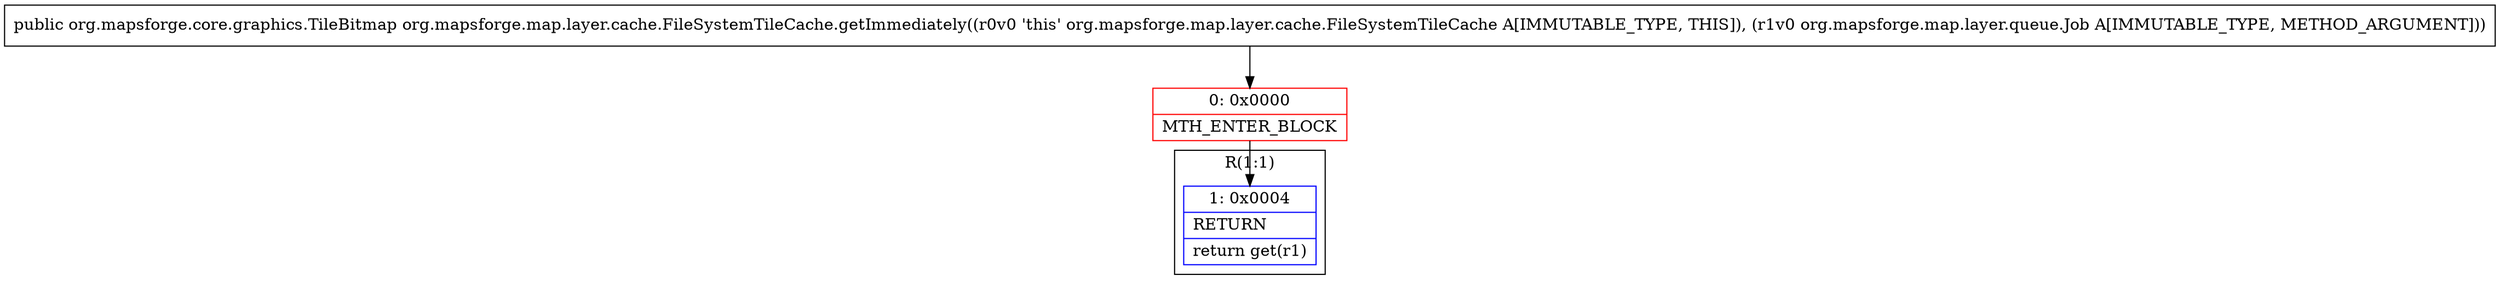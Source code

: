 digraph "CFG fororg.mapsforge.map.layer.cache.FileSystemTileCache.getImmediately(Lorg\/mapsforge\/map\/layer\/queue\/Job;)Lorg\/mapsforge\/core\/graphics\/TileBitmap;" {
subgraph cluster_Region_734881119 {
label = "R(1:1)";
node [shape=record,color=blue];
Node_1 [shape=record,label="{1\:\ 0x0004|RETURN\l|return get(r1)\l}"];
}
Node_0 [shape=record,color=red,label="{0\:\ 0x0000|MTH_ENTER_BLOCK\l}"];
MethodNode[shape=record,label="{public org.mapsforge.core.graphics.TileBitmap org.mapsforge.map.layer.cache.FileSystemTileCache.getImmediately((r0v0 'this' org.mapsforge.map.layer.cache.FileSystemTileCache A[IMMUTABLE_TYPE, THIS]), (r1v0 org.mapsforge.map.layer.queue.Job A[IMMUTABLE_TYPE, METHOD_ARGUMENT])) }"];
MethodNode -> Node_0;
Node_0 -> Node_1;
}

